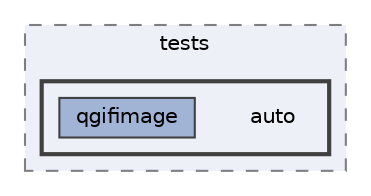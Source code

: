 digraph "3d_viewer_v2/qt-gif-image-master/tests/auto"
{
 // LATEX_PDF_SIZE
  bgcolor="transparent";
  edge [fontname=Helvetica,fontsize=10,labelfontname=Helvetica,labelfontsize=10];
  node [fontname=Helvetica,fontsize=10,shape=box,height=0.2,width=0.4];
  compound=true
  subgraph clusterdir_27a50c5b5b9eed634713d64d43a14106 {
    graph [ bgcolor="#edf0f7", pencolor="grey50", label="tests", fontname=Helvetica,fontsize=10 style="filled,dashed", URL="dir_27a50c5b5b9eed634713d64d43a14106.html",tooltip=""]
  subgraph clusterdir_ac22466cdbf0fb3a8c009deac5858a46 {
    graph [ bgcolor="#edf0f7", pencolor="grey25", label="", fontname=Helvetica,fontsize=10 style="filled,bold", URL="dir_ac22466cdbf0fb3a8c009deac5858a46.html",tooltip=""]
    dir_ac22466cdbf0fb3a8c009deac5858a46 [shape=plaintext, label="auto"];
  dir_fcdd900ccbed39a8b871ce4f1587058a [label="qgifimage", fillcolor="#a2b4d6", color="grey25", style="filled", URL="dir_fcdd900ccbed39a8b871ce4f1587058a.html",tooltip=""];
  }
  }
}
